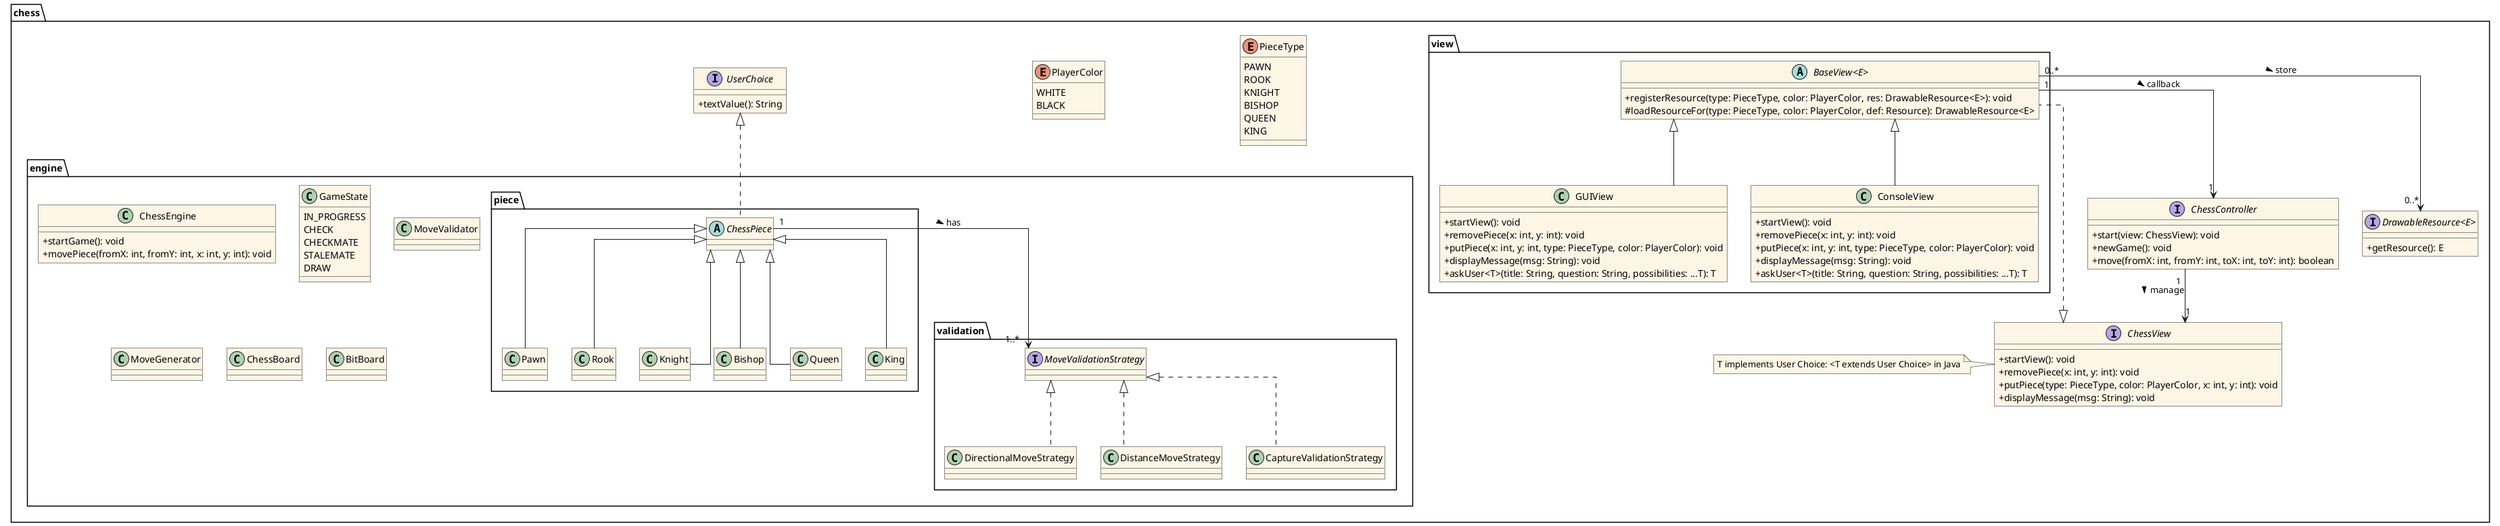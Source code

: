 @startuml
skinparam roundCorner 0
skinparam classAttributeIconSize 0
skinparam linetype ortho
skinparam ClassBackgroundColor #OldLace
skinparam NoteBackgroundColor #OldLace
skinparam Shadowing false

package chess {
    enum PieceType {
        PAWN
        ROOK
        KNIGHT
        BISHOP
        QUEEN
        KING
    }

    enum PlayerColor {
        WHITE
        BLACK
    }

    interface ChessController {
        + start(view: ChessView): void
        + newGame(): void
        + move(fromX: int, fromY: int, toX: int, toY: int): boolean
    }

    interface UserChoice {
        + textValue(): String
    }

    interface "DrawableResource<E>" {
        + getResource(): E
    }

    interface ChessView {
        + startView(): void
        + removePiece(x: int, y: int): void
        + putPiece(type: PieceType, color: PlayerColor, x: int, y: int): void
        + displayMessage(msg: String): void
    }

    note left of ChessView
        T implements User Choice: <T extends User Choice> in Java
        end note

    package view {
        abstract class "BaseView<E>" implements chess.ChessView {
            + registerResource(type: PieceType, color: PlayerColor, res: DrawableResource<E>): void
            # loadResourceFor(type: PieceType, color: PlayerColor, def: Resource): DrawableResource<E>
        }

        class GUIView extends "BaseView<E>" {
            + startView(): void
            + removePiece(x: int, y: int): void
            + putPiece(x: int, y: int, type: PieceType, color: PlayerColor): void
            + displayMessage(msg: String): void
            + askUser<T>(title: String, question: String, possibilities: ...T): T
        }

        class ConsoleView extends "BaseView<E>" {
            + startView(): void
            + removePiece(x: int, y: int): void
            + putPiece(x: int, y: int, type: PieceType, color: PlayerColor): void
            + displayMessage(msg: String): void
            + askUser<T>(title: String, question: String, possibilities: ...T): T
        }
    }

    package engine {
        class ChessEngine {
            + startGame(): void
            + movePiece(fromX: int, fromY: int, x: int, y: int): void
        }

        enum GameState {
            IN_PROGRESS
			CHECK
			CHECKMATE
			STALEMATE
			DRAW
        }

        class GameState {}

        class MoveValidator {}

        class MoveGenerator {}

        class ChessBoard {}

        class BitBoard {}

        package piece {
            abstract class ChessPiece implements chess.UserChoice {}
            class Pawn extends ChessPiece {}
            class Rook extends ChessPiece {}
            class Knight extends ChessPiece {}
            class Bishop extends ChessPiece {}
            class Queen extends ChessPiece {}
            class King extends ChessPiece {}

        }

        package validation {
            interface MoveValidationStrategy {}
            class DirectionalMoveStrategy implements MoveValidationStrategy {}
            class DistanceMoveStrategy implements MoveValidationStrategy {}
            class CaptureValidationStrategy implements MoveValidationStrategy {}
        }
    }
}

ChessController "1" --> "1" ChessView : manage >
"BaseView<E>" "1" --> "1" ChessController : callback >
"BaseView<E>" "0..*" --> "0..*" "DrawableResource<E>" : store >

ChessPiece "1" --> "1..*" MoveValidationStrategy : has >

@enduml
